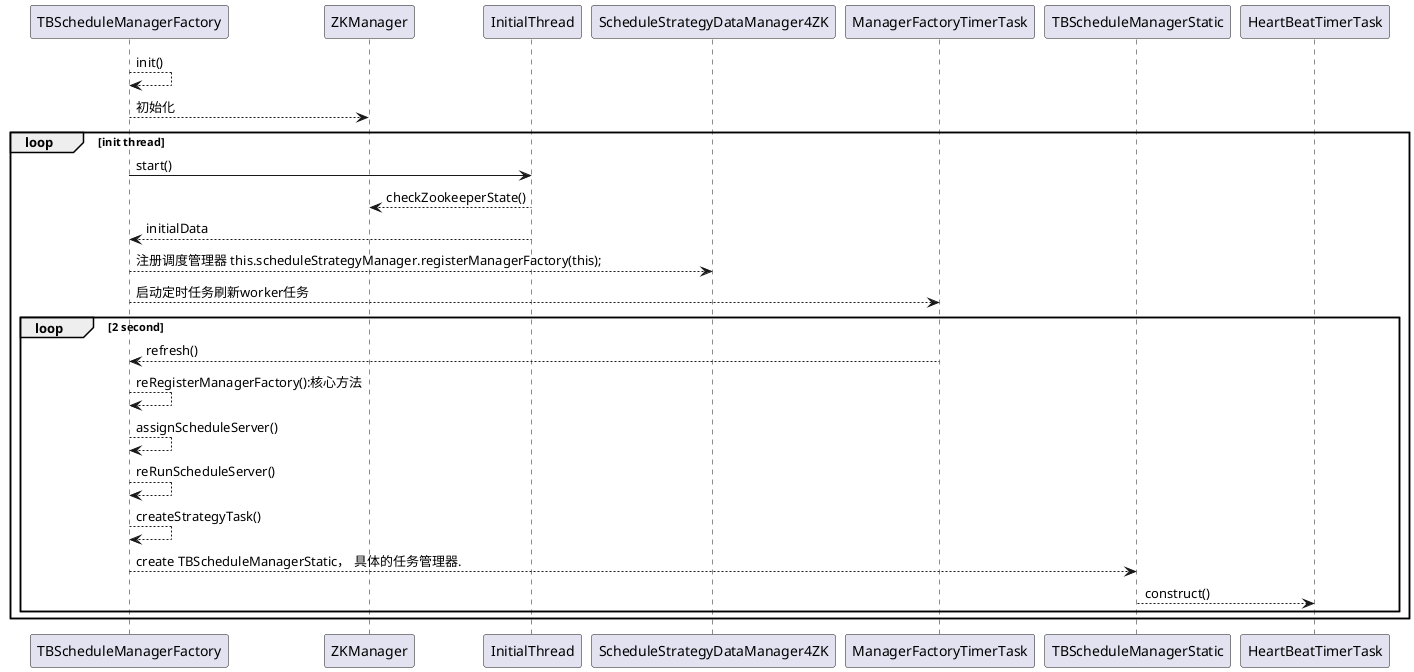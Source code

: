 @startuml

TBScheduleManagerFactory --> TBScheduleManagerFactory: init()
TBScheduleManagerFactory --> ZKManager: 初始化

loop init thread
TBScheduleManagerFactory -> InitialThread: start()
ZKManager <-- InitialThread: checkZookeeperState()
TBScheduleManagerFactory <-- InitialThread: initialData

TBScheduleManagerFactory --> ScheduleStrategyDataManager4ZK: 注册调度管理器 this.scheduleStrategyManager.registerManagerFactory(this);

TBScheduleManagerFactory --> ManagerFactoryTimerTask: 启动定时任务刷新worker任务
    loop 2 second
    ManagerFactoryTimerTask --> TBScheduleManagerFactory: refresh()
    TBScheduleManagerFactory --> TBScheduleManagerFactory: reRegisterManagerFactory():核心方法
    TBScheduleManagerFactory --> TBScheduleManagerFactory: assignScheduleServer()
    TBScheduleManagerFactory --> TBScheduleManagerFactory: reRunScheduleServer()
    TBScheduleManagerFactory --> TBScheduleManagerFactory: createStrategyTask()
    TBScheduleManagerFactory --> TBScheduleManagerStatic: create TBScheduleManagerStatic， 具体的任务管理器.
    TBScheduleManagerStatic --> HeartBeatTimerTask: construct()
    end
end
@enduml
